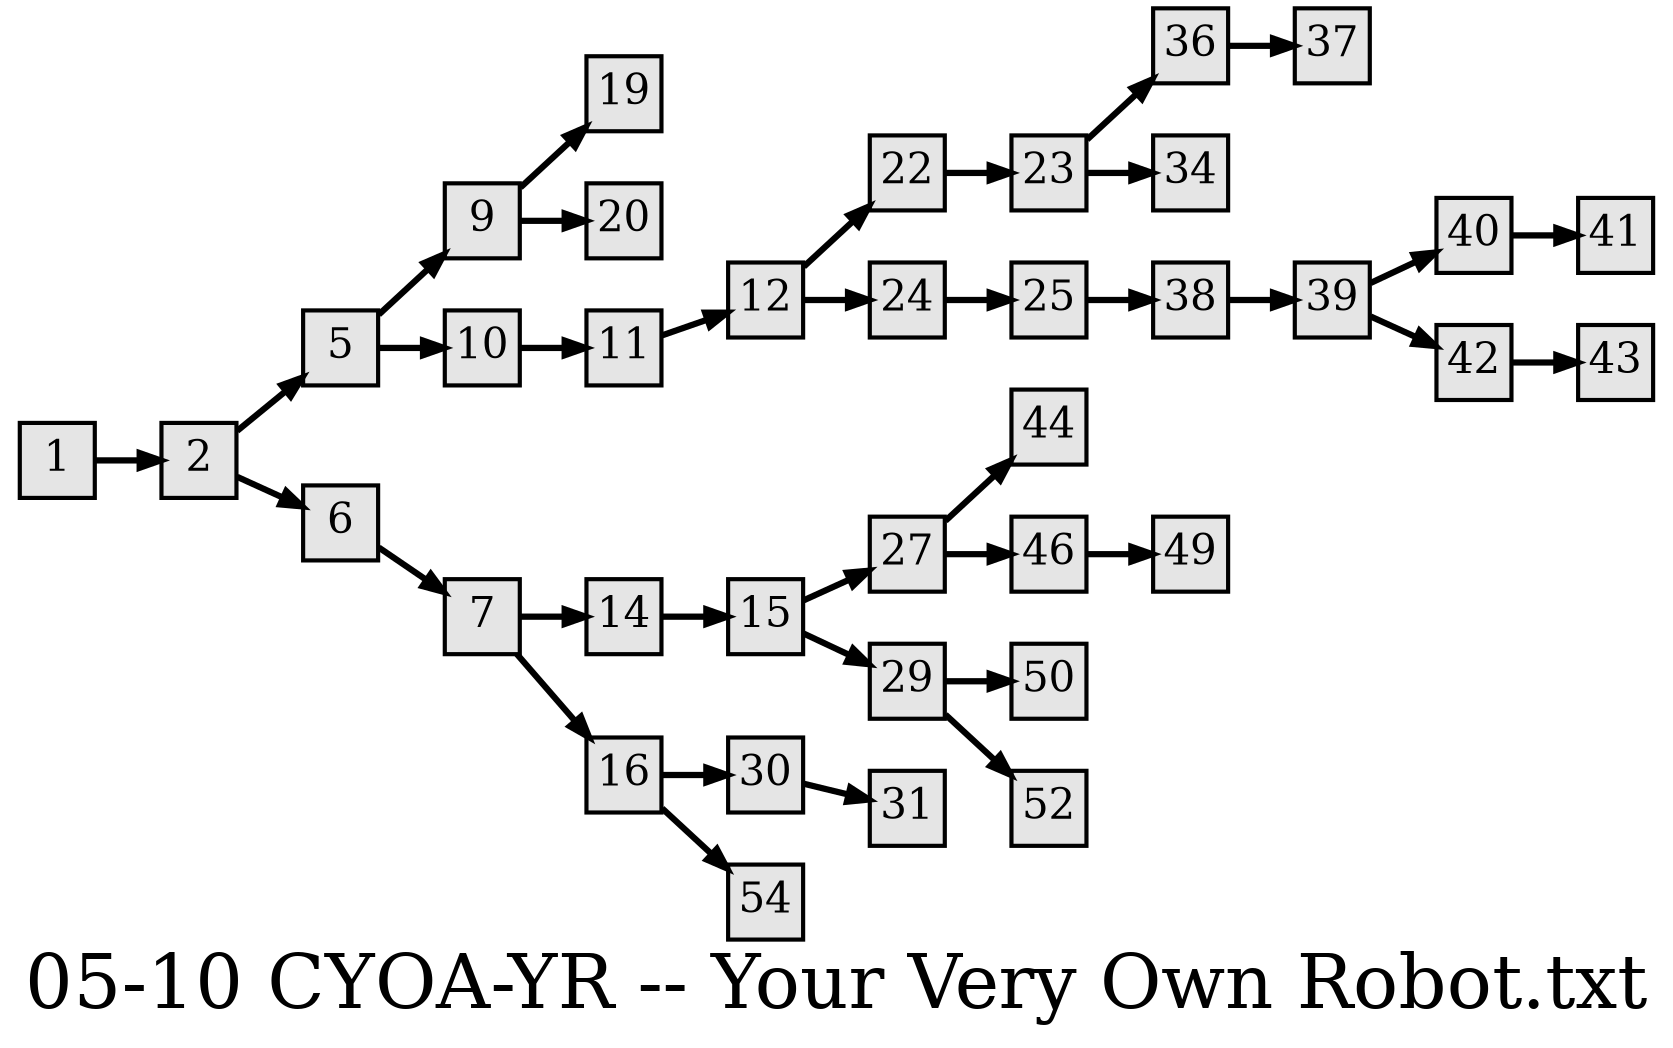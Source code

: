 digraph g{
  graph [ label="05-10 CYOA-YR -- Your Very Own Robot.txt" rankdir=LR, ordering=out, fontsize=36, nodesep="0.35", ranksep="0.45"];
  node  [shape=rect, penwidth=2, fontsize=20, style=filled, fillcolor=grey90, margin="0,0", labelfloat=true, regular=true, fixedsize=true];
  edge  [labelfloat=true, penwidth=3, fontsize=12];

  1 -> 2;
  2 -> 5;
  2 -> 6;
  5 -> 9;
  5 -> 10;
  6 -> 7;
  7 -> 14;
  7 -> 16;
  9 -> 19;
  9 -> 20;
  10 -> 11;
  11 -> 12;
  12 -> 22;
  12 -> 24;
  14 -> 15;
  15 -> 27;
  15 -> 29;
  16 -> 30;
  16 -> 54;
  22 -> 23;
  23 -> 36;
  23 -> 34;
  24 -> 25;
  25 -> 38;
  27 -> 44;
  27 -> 46;
  29 -> 50;
  29 -> 52;
  30 -> 31;
  36 -> 37;
  38 -> 39;
  39 -> 40;
  39 -> 42;
  40 -> 41;
  42 -> 43;
  46 -> 49;
}

